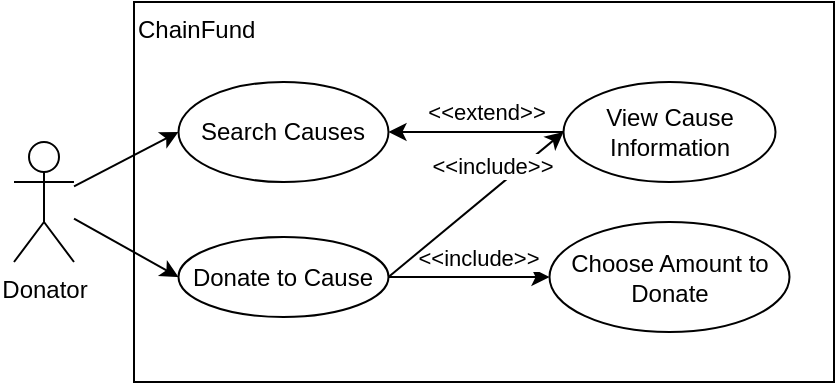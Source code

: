 <mxfile version="14.2.9" type="device"><diagram id="Nh5hUtHdl57YKxftmooc" name="Page-1"><mxGraphModel dx="1038" dy="491" grid="1" gridSize="10" guides="1" tooltips="1" connect="1" arrows="1" fold="1" page="1" pageScale="1" pageWidth="827" pageHeight="1169" math="0" shadow="0"><root><mxCell id="0"/><mxCell id="1" parent="0"/><mxCell id="60pcBkML0QfS1Dbnfk6H-1" value="&lt;div&gt;&lt;span&gt;ChainFund&lt;/span&gt;&lt;/div&gt;" style="rounded=0;whiteSpace=wrap;html=1;align=left;labelPosition=center;verticalLabelPosition=middle;verticalAlign=top;" vertex="1" parent="1"><mxGeometry x="160" y="100" width="350" height="190" as="geometry"/></mxCell><mxCell id="60pcBkML0QfS1Dbnfk6H-2" value="Donator" style="shape=umlActor;verticalLabelPosition=bottom;verticalAlign=top;html=1;outlineConnect=0;" vertex="1" parent="1"><mxGeometry x="100" y="170" width="30" height="60" as="geometry"/></mxCell><mxCell id="60pcBkML0QfS1Dbnfk6H-7" value="Search Causes" style="ellipse;whiteSpace=wrap;html=1;align=center;" vertex="1" parent="1"><mxGeometry x="182.25" y="140" width="105" height="50" as="geometry"/></mxCell><mxCell id="60pcBkML0QfS1Dbnfk6H-8" value="Donate to Cause" style="ellipse;whiteSpace=wrap;html=1;align=center;" vertex="1" parent="1"><mxGeometry x="182.25" y="217.5" width="105" height="40" as="geometry"/></mxCell><mxCell id="60pcBkML0QfS1Dbnfk6H-9" value="" style="endArrow=classic;html=1;entryX=0;entryY=0.5;entryDx=0;entryDy=0;" edge="1" parent="1" source="60pcBkML0QfS1Dbnfk6H-2" target="60pcBkML0QfS1Dbnfk6H-7"><mxGeometry width="50" height="50" relative="1" as="geometry"><mxPoint x="80" y="-1.25" as="sourcePoint"/><mxPoint x="205" y="155" as="targetPoint"/></mxGeometry></mxCell><mxCell id="60pcBkML0QfS1Dbnfk6H-10" value="" style="endArrow=classic;html=1;entryX=0;entryY=0.5;entryDx=0;entryDy=0;" edge="1" parent="1" source="60pcBkML0QfS1Dbnfk6H-2" target="60pcBkML0QfS1Dbnfk6H-8"><mxGeometry width="50" height="50" relative="1" as="geometry"><mxPoint x="90" y="8.75" as="sourcePoint"/><mxPoint x="215" y="165" as="targetPoint"/></mxGeometry></mxCell><mxCell id="60pcBkML0QfS1Dbnfk6H-11" value="View Cause Information" style="ellipse;whiteSpace=wrap;html=1;align=center;" vertex="1" parent="1"><mxGeometry x="374.75" y="140" width="106" height="50" as="geometry"/></mxCell><mxCell id="60pcBkML0QfS1Dbnfk6H-12" value="" style="endArrow=classic;html=1;entryX=1;entryY=0.5;entryDx=0;entryDy=0;exitX=0;exitY=0.5;exitDx=0;exitDy=0;" edge="1" parent="1" source="60pcBkML0QfS1Dbnfk6H-11" target="60pcBkML0QfS1Dbnfk6H-7"><mxGeometry width="50" height="50" relative="1" as="geometry"><mxPoint x="678.75" y="142.5" as="sourcePoint"/><mxPoint x="588.75" y="142.5" as="targetPoint"/></mxGeometry></mxCell><mxCell id="60pcBkML0QfS1Dbnfk6H-13" value="&amp;lt;&amp;lt;extend&amp;gt;&amp;gt;" style="edgeLabel;html=1;align=center;verticalAlign=middle;resizable=0;points=[];" vertex="1" connectable="0" parent="60pcBkML0QfS1Dbnfk6H-12"><mxGeometry x="-0.227" y="4" relative="1" as="geometry"><mxPoint x="-5" y="-14" as="offset"/></mxGeometry></mxCell><mxCell id="60pcBkML0QfS1Dbnfk6H-14" value="Choose Amount to Donate" style="ellipse;whiteSpace=wrap;html=1;align=center;" vertex="1" parent="1"><mxGeometry x="367.75" y="210" width="120" height="55" as="geometry"/></mxCell><mxCell id="60pcBkML0QfS1Dbnfk6H-15" value="" style="endArrow=none;html=1;entryX=1;entryY=0.5;entryDx=0;entryDy=0;exitX=0;exitY=0.5;exitDx=0;exitDy=0;startArrow=classic;startFill=1;endFill=0;" edge="1" parent="1" source="60pcBkML0QfS1Dbnfk6H-14" target="60pcBkML0QfS1Dbnfk6H-8"><mxGeometry width="50" height="50" relative="1" as="geometry"><mxPoint x="683.25" y="-190" as="sourcePoint"/><mxPoint x="593.25" y="-190" as="targetPoint"/></mxGeometry></mxCell><mxCell id="60pcBkML0QfS1Dbnfk6H-16" value="&amp;lt;&amp;lt;include&amp;gt;&amp;gt;" style="edgeLabel;html=1;align=center;verticalAlign=middle;resizable=0;points=[];" vertex="1" connectable="0" parent="60pcBkML0QfS1Dbnfk6H-15"><mxGeometry x="-0.227" y="4" relative="1" as="geometry"><mxPoint x="-5" y="-14" as="offset"/></mxGeometry></mxCell><mxCell id="60pcBkML0QfS1Dbnfk6H-17" value="" style="endArrow=none;html=1;entryX=1;entryY=0.5;entryDx=0;entryDy=0;exitX=0;exitY=0.5;exitDx=0;exitDy=0;startArrow=classic;startFill=1;endFill=0;" edge="1" parent="1" source="60pcBkML0QfS1Dbnfk6H-11" target="60pcBkML0QfS1Dbnfk6H-8"><mxGeometry width="50" height="50" relative="1" as="geometry"><mxPoint x="690.25" y="262.5" as="sourcePoint"/><mxPoint x="602.75" y="262.5" as="targetPoint"/></mxGeometry></mxCell><mxCell id="60pcBkML0QfS1Dbnfk6H-18" value="&amp;lt;&amp;lt;include&amp;gt;&amp;gt;" style="edgeLabel;html=1;align=center;verticalAlign=middle;resizable=0;points=[];" vertex="1" connectable="0" parent="60pcBkML0QfS1Dbnfk6H-17"><mxGeometry x="-0.227" y="4" relative="1" as="geometry"><mxPoint x="-5" y="-14" as="offset"/></mxGeometry></mxCell></root></mxGraphModel></diagram></mxfile>